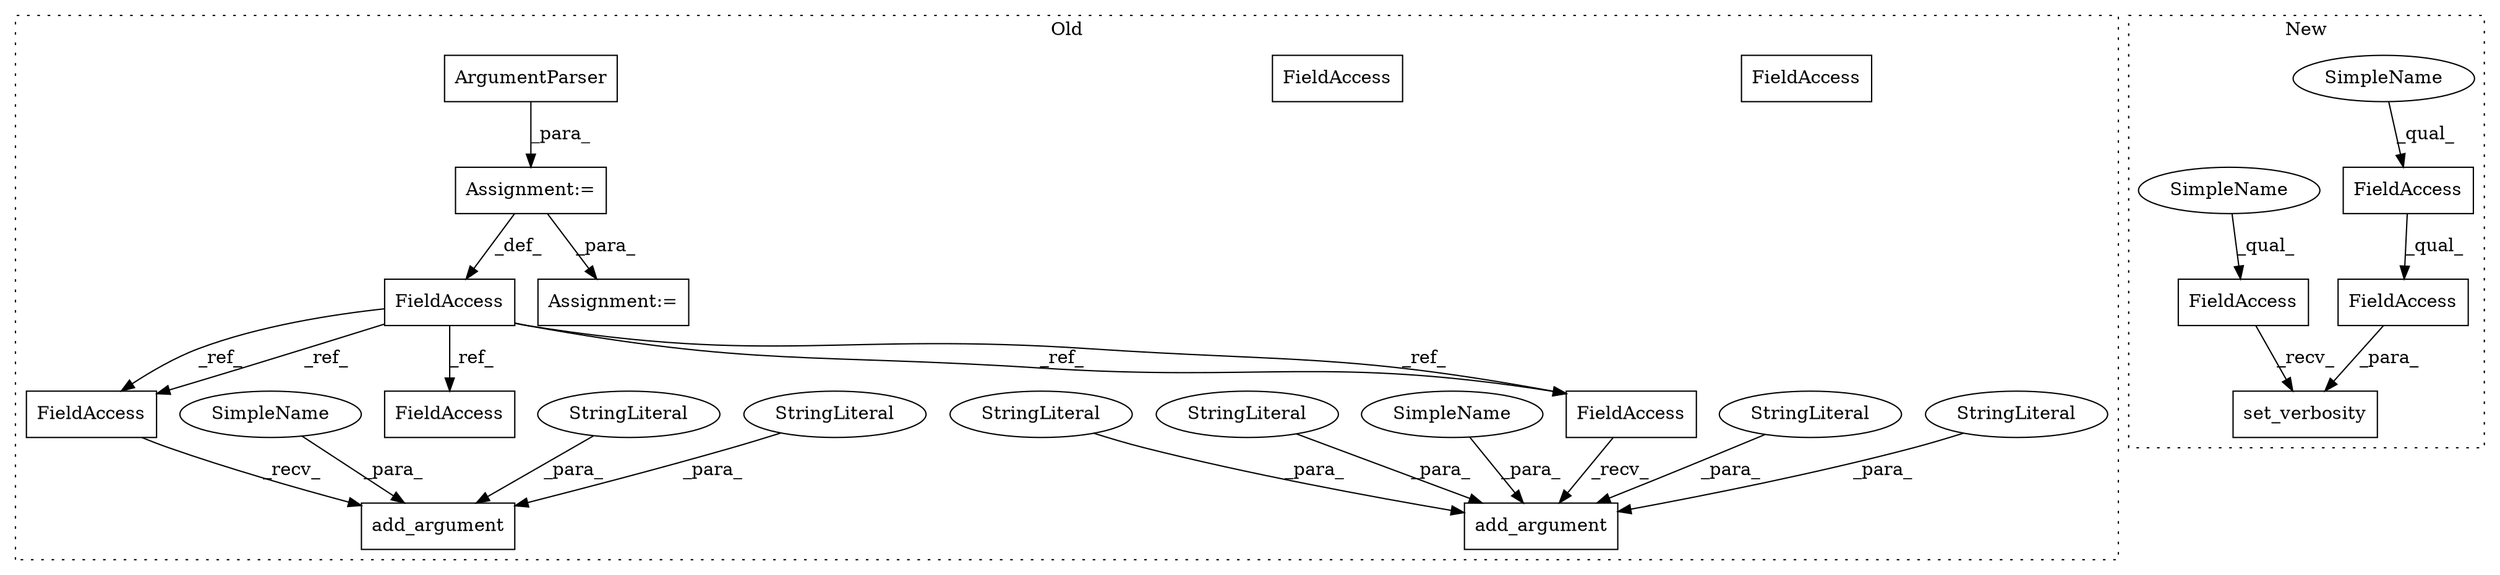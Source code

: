 digraph G {
subgraph cluster0 {
1 [label="add_argument" a="32" s="3370,3578" l="13,1" shape="box"];
5 [label="FieldAccess" a="22" s="3060" l="6" shape="box"];
6 [label="StringLiteral" a="45" s="3400" l="5" shape="ellipse"];
7 [label="StringLiteral" a="45" s="3383" l="16" shape="ellipse"];
8 [label="add_argument" a="32" s="3107,3221" l="13,1" shape="box"];
10 [label="FieldAccess" a="22" s="3100" l="6" shape="box"];
11 [label="FieldAccess" a="22" s="3363" l="6" shape="box"];
12 [label="FieldAccess" a="22" s="3230" l="6" shape="box"];
13 [label="StringLiteral" a="45" s="3445" l="3" shape="ellipse"];
14 [label="StringLiteral" a="45" s="3572" l="6" shape="ellipse"];
15 [label="StringLiteral" a="45" s="3158" l="57" shape="ellipse"];
16 [label="StringLiteral" a="45" s="3216" l="5" shape="ellipse"];
17 [label="Assignment:=" a="7" s="3066" l="1" shape="box"];
18 [label="Assignment:=" a="7" s="3620" l="2" shape="box"];
19 [label="ArgumentParser" a="32" s="3076" l="16" shape="box"];
20 [label="SimpleName" a="42" s="3449" l="4" shape="ellipse"];
21 [label="SimpleName" a="42" s="3148" l="4" shape="ellipse"];
22 [label="FieldAccess" a="22" s="3100" l="6" shape="box"];
23 [label="FieldAccess" a="22" s="3363" l="6" shape="box"];
label = "Old";
style="dotted";
}
subgraph cluster1 {
2 [label="set_verbosity" a="32" s="3762,3799" l="14,1" shape="box"];
3 [label="FieldAccess" a="22" s="3743" l="18" shape="box"];
4 [label="FieldAccess" a="22" s="3776" l="18" shape="box"];
9 [label="FieldAccess" a="22" s="3776" l="23" shape="box"];
24 [label="SimpleName" a="42" s="3776" l="10" shape="ellipse"];
25 [label="SimpleName" a="42" s="3743" l="10" shape="ellipse"];
label = "New";
style="dotted";
}
3 -> 2 [label="_recv_"];
4 -> 9 [label="_qual_"];
5 -> 22 [label="_ref_"];
5 -> 23 [label="_ref_"];
5 -> 23 [label="_ref_"];
5 -> 12 [label="_ref_"];
5 -> 22 [label="_ref_"];
6 -> 1 [label="_para_"];
7 -> 1 [label="_para_"];
9 -> 2 [label="_para_"];
13 -> 1 [label="_para_"];
14 -> 1 [label="_para_"];
15 -> 8 [label="_para_"];
16 -> 8 [label="_para_"];
17 -> 5 [label="_def_"];
17 -> 18 [label="_para_"];
19 -> 17 [label="_para_"];
20 -> 1 [label="_para_"];
21 -> 8 [label="_para_"];
22 -> 8 [label="_recv_"];
23 -> 1 [label="_recv_"];
24 -> 4 [label="_qual_"];
25 -> 3 [label="_qual_"];
}